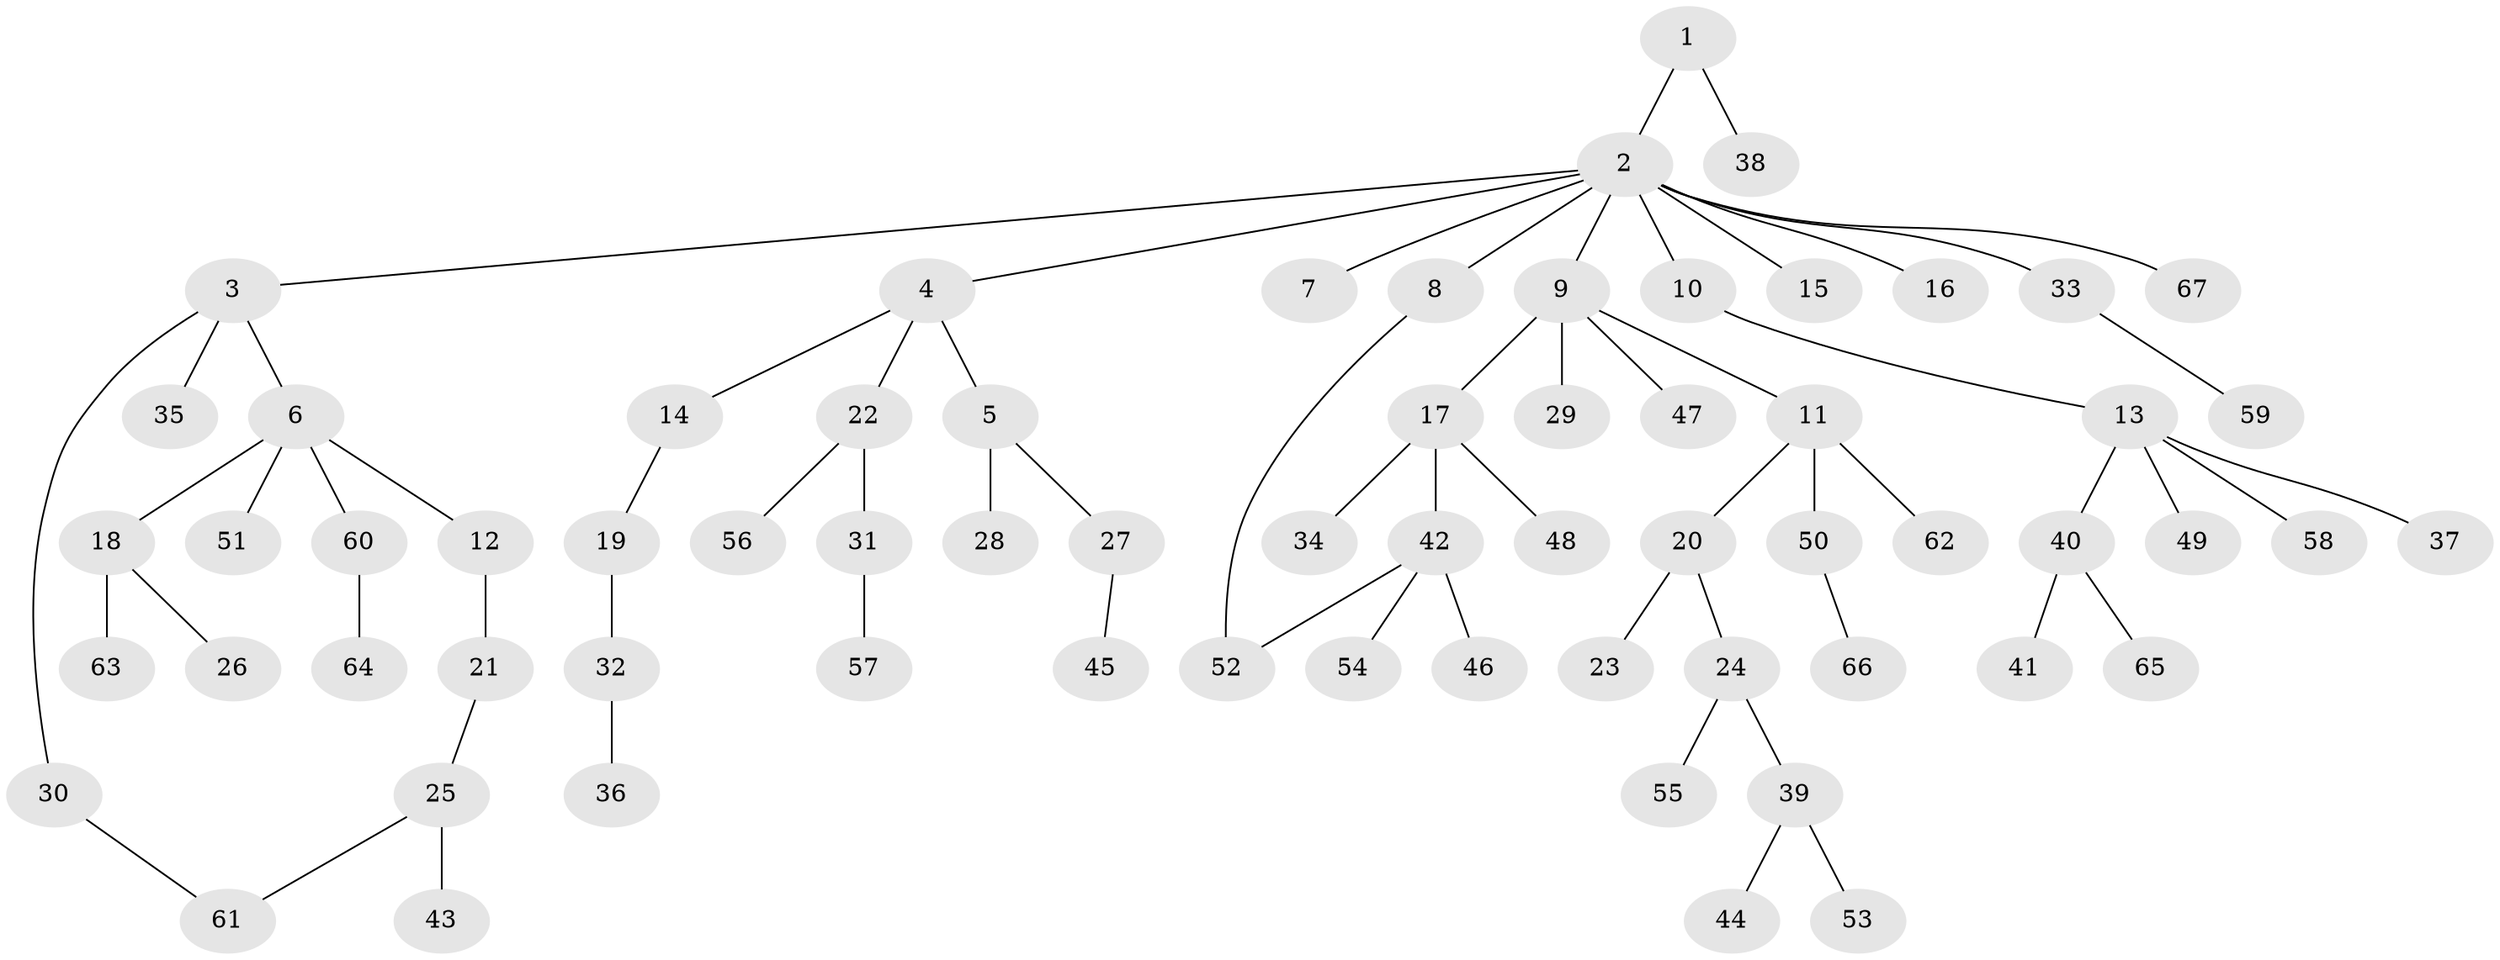// coarse degree distribution, {1: 0.9, 6: 0.05, 14: 0.05}
// Generated by graph-tools (version 1.1) at 2025/46/03/04/25 21:46:10]
// undirected, 67 vertices, 68 edges
graph export_dot {
graph [start="1"]
  node [color=gray90,style=filled];
  1;
  2;
  3;
  4;
  5;
  6;
  7;
  8;
  9;
  10;
  11;
  12;
  13;
  14;
  15;
  16;
  17;
  18;
  19;
  20;
  21;
  22;
  23;
  24;
  25;
  26;
  27;
  28;
  29;
  30;
  31;
  32;
  33;
  34;
  35;
  36;
  37;
  38;
  39;
  40;
  41;
  42;
  43;
  44;
  45;
  46;
  47;
  48;
  49;
  50;
  51;
  52;
  53;
  54;
  55;
  56;
  57;
  58;
  59;
  60;
  61;
  62;
  63;
  64;
  65;
  66;
  67;
  1 -- 2;
  1 -- 38;
  2 -- 3;
  2 -- 4;
  2 -- 7;
  2 -- 8;
  2 -- 9;
  2 -- 10;
  2 -- 15;
  2 -- 16;
  2 -- 33;
  2 -- 67;
  3 -- 6;
  3 -- 30;
  3 -- 35;
  4 -- 5;
  4 -- 14;
  4 -- 22;
  5 -- 27;
  5 -- 28;
  6 -- 12;
  6 -- 18;
  6 -- 51;
  6 -- 60;
  8 -- 52;
  9 -- 11;
  9 -- 17;
  9 -- 29;
  9 -- 47;
  10 -- 13;
  11 -- 20;
  11 -- 50;
  11 -- 62;
  12 -- 21;
  13 -- 37;
  13 -- 40;
  13 -- 49;
  13 -- 58;
  14 -- 19;
  17 -- 34;
  17 -- 42;
  17 -- 48;
  18 -- 26;
  18 -- 63;
  19 -- 32;
  20 -- 23;
  20 -- 24;
  21 -- 25;
  22 -- 31;
  22 -- 56;
  24 -- 39;
  24 -- 55;
  25 -- 43;
  25 -- 61;
  27 -- 45;
  30 -- 61;
  31 -- 57;
  32 -- 36;
  33 -- 59;
  39 -- 44;
  39 -- 53;
  40 -- 41;
  40 -- 65;
  42 -- 46;
  42 -- 54;
  42 -- 52;
  50 -- 66;
  60 -- 64;
}
